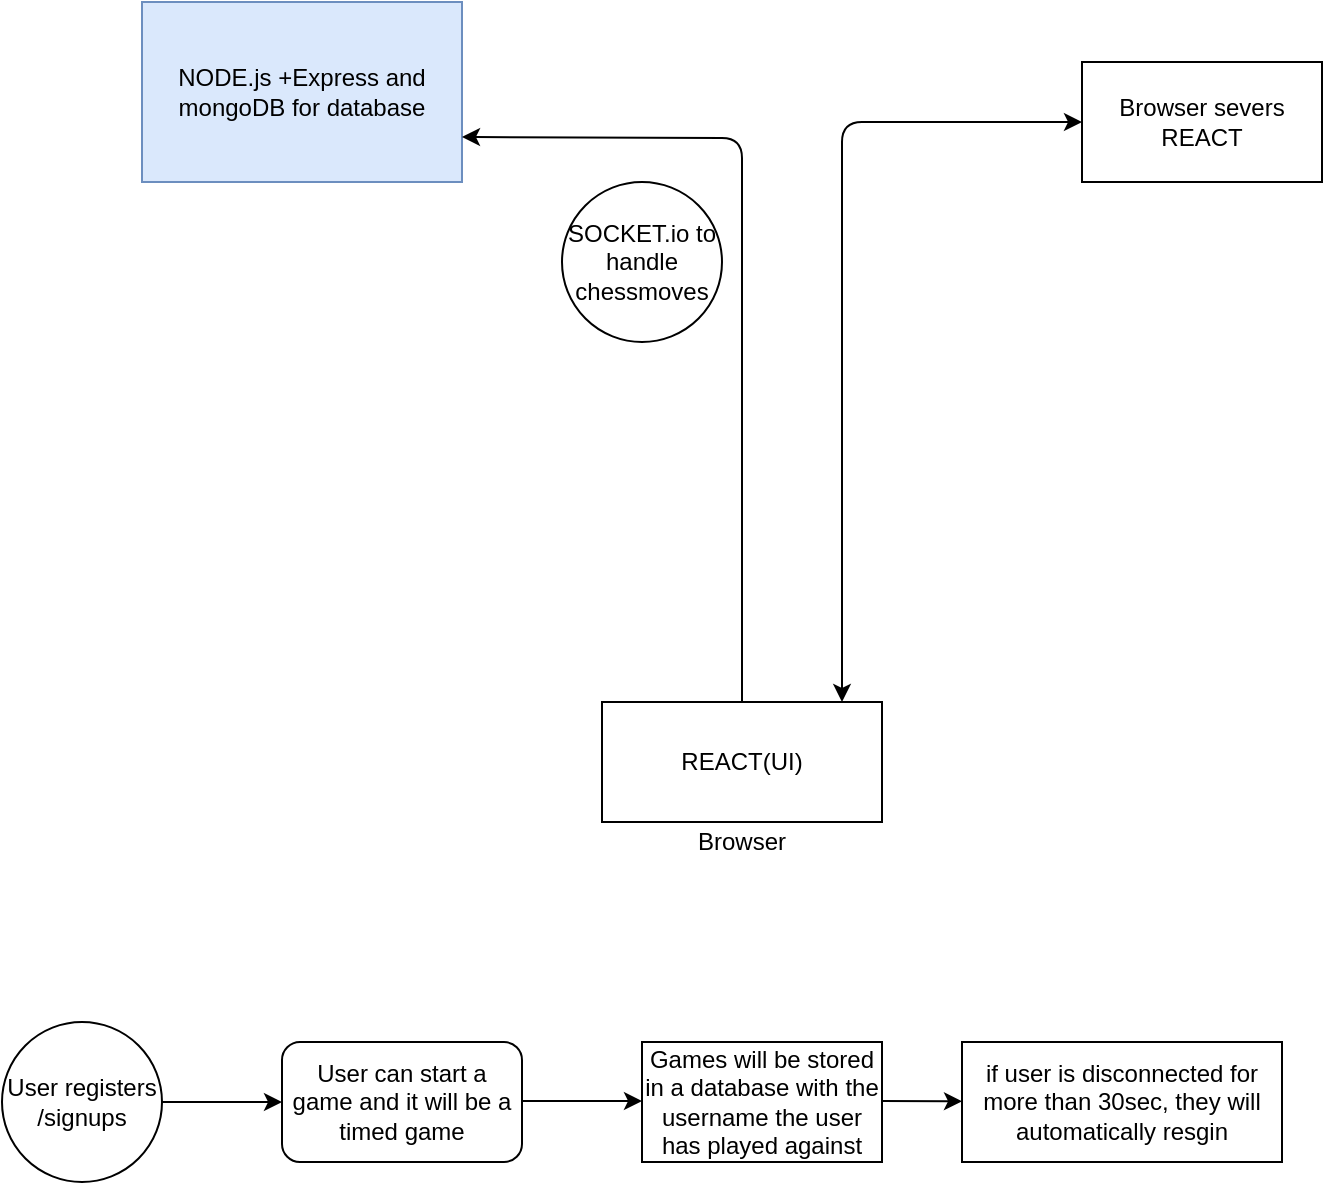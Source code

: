 <mxfile version="14.2.9" type="github">
  <diagram id="wFE0QG_FPsp0jaGvCLVb" name="Page-1">
    <mxGraphModel dx="1422" dy="740" grid="1" gridSize="10" guides="1" tooltips="1" connect="1" arrows="1" fold="1" page="1" pageScale="1" pageWidth="850" pageHeight="1100" math="0" shadow="0">
      <root>
        <mxCell id="0" />
        <mxCell id="1" parent="0" />
        <mxCell id="UsW1a98CuNe7m57pv13w-2" value="NODE.js +Express and mongoDB for database" style="rounded=0;whiteSpace=wrap;html=1;fillColor=#dae8fc;strokeColor=#6c8ebf;" vertex="1" parent="1">
          <mxGeometry x="100" y="120" width="160" height="90" as="geometry" />
        </mxCell>
        <mxCell id="UsW1a98CuNe7m57pv13w-6" value="" style="endArrow=classic;html=1;entryX=1;entryY=0.75;entryDx=0;entryDy=0;" edge="1" parent="1" target="UsW1a98CuNe7m57pv13w-2">
          <mxGeometry width="50" height="50" relative="1" as="geometry">
            <mxPoint x="400" y="470" as="sourcePoint" />
            <mxPoint x="450" y="360" as="targetPoint" />
            <Array as="points">
              <mxPoint x="400" y="188" />
            </Array>
          </mxGeometry>
        </mxCell>
        <mxCell id="UsW1a98CuNe7m57pv13w-7" value="SOCKET.io to handle chessmoves" style="ellipse;whiteSpace=wrap;html=1;aspect=fixed;" vertex="1" parent="1">
          <mxGeometry x="310" y="210" width="80" height="80" as="geometry" />
        </mxCell>
        <mxCell id="UsW1a98CuNe7m57pv13w-9" value="REACT(UI)" style="rounded=0;whiteSpace=wrap;html=1;" vertex="1" parent="1">
          <mxGeometry x="330" y="470" width="140" height="60" as="geometry" />
        </mxCell>
        <mxCell id="UsW1a98CuNe7m57pv13w-10" value="Browser" style="text;html=1;strokeColor=none;fillColor=none;align=center;verticalAlign=middle;whiteSpace=wrap;rounded=0;" vertex="1" parent="1">
          <mxGeometry x="380" y="530" width="40" height="20" as="geometry" />
        </mxCell>
        <mxCell id="UsW1a98CuNe7m57pv13w-11" value="" style="endArrow=classic;startArrow=classic;html=1;" edge="1" parent="1" target="UsW1a98CuNe7m57pv13w-12">
          <mxGeometry width="50" height="50" relative="1" as="geometry">
            <mxPoint x="450" y="470" as="sourcePoint" />
            <mxPoint x="640" y="180" as="targetPoint" />
            <Array as="points">
              <mxPoint x="450" y="180" />
            </Array>
          </mxGeometry>
        </mxCell>
        <mxCell id="UsW1a98CuNe7m57pv13w-12" value="Browser severs REACT" style="rounded=0;whiteSpace=wrap;html=1;" vertex="1" parent="1">
          <mxGeometry x="570" y="150" width="120" height="60" as="geometry" />
        </mxCell>
        <mxCell id="UsW1a98CuNe7m57pv13w-13" value="User registers&lt;br&gt;/signups&lt;br&gt;" style="ellipse;whiteSpace=wrap;html=1;aspect=fixed;" vertex="1" parent="1">
          <mxGeometry x="30" y="630" width="80" height="80" as="geometry" />
        </mxCell>
        <mxCell id="UsW1a98CuNe7m57pv13w-19" value="User can start a game and it will be a timed game" style="rounded=1;whiteSpace=wrap;html=1;" vertex="1" parent="1">
          <mxGeometry x="170" y="640" width="120" height="60" as="geometry" />
        </mxCell>
        <mxCell id="UsW1a98CuNe7m57pv13w-24" value="" style="endArrow=classic;html=1;" edge="1" parent="1">
          <mxGeometry width="50" height="50" relative="1" as="geometry">
            <mxPoint x="110" y="670" as="sourcePoint" />
            <mxPoint x="170" y="670" as="targetPoint" />
          </mxGeometry>
        </mxCell>
        <mxCell id="UsW1a98CuNe7m57pv13w-25" value="" style="endArrow=classic;html=1;" edge="1" parent="1">
          <mxGeometry width="50" height="50" relative="1" as="geometry">
            <mxPoint x="290" y="669.5" as="sourcePoint" />
            <mxPoint x="350" y="669.5" as="targetPoint" />
          </mxGeometry>
        </mxCell>
        <mxCell id="UsW1a98CuNe7m57pv13w-26" value="Games will be stored in a database with the username the user has played against" style="rounded=0;whiteSpace=wrap;html=1;" vertex="1" parent="1">
          <mxGeometry x="350" y="640" width="120" height="60" as="geometry" />
        </mxCell>
        <mxCell id="UsW1a98CuNe7m57pv13w-27" value="" style="endArrow=classic;html=1;" edge="1" parent="1" target="UsW1a98CuNe7m57pv13w-28">
          <mxGeometry width="50" height="50" relative="1" as="geometry">
            <mxPoint x="470" y="669.5" as="sourcePoint" />
            <mxPoint x="530" y="669.5" as="targetPoint" />
          </mxGeometry>
        </mxCell>
        <mxCell id="UsW1a98CuNe7m57pv13w-28" value="if user is disconnected for more than 30sec, they will automatically resgin" style="rounded=0;whiteSpace=wrap;html=1;" vertex="1" parent="1">
          <mxGeometry x="510" y="640" width="160" height="60" as="geometry" />
        </mxCell>
      </root>
    </mxGraphModel>
  </diagram>
</mxfile>
